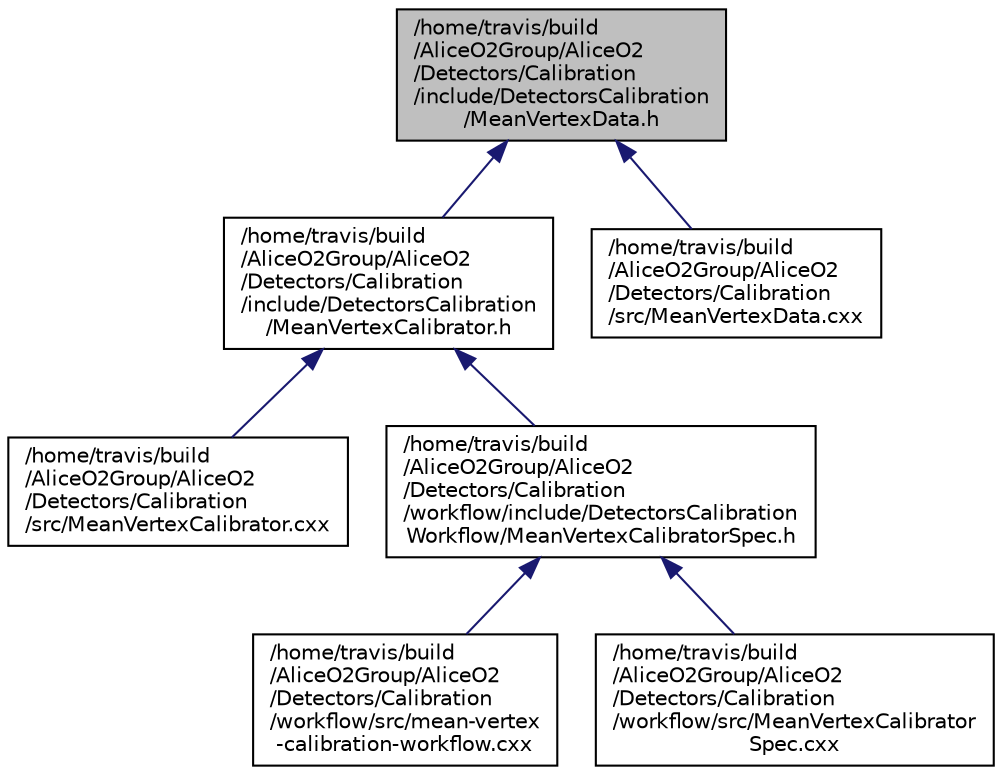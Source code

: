 digraph "/home/travis/build/AliceO2Group/AliceO2/Detectors/Calibration/include/DetectorsCalibration/MeanVertexData.h"
{
 // INTERACTIVE_SVG=YES
  bgcolor="transparent";
  edge [fontname="Helvetica",fontsize="10",labelfontname="Helvetica",labelfontsize="10"];
  node [fontname="Helvetica",fontsize="10",shape=record];
  Node31 [label="/home/travis/build\l/AliceO2Group/AliceO2\l/Detectors/Calibration\l/include/DetectorsCalibration\l/MeanVertexData.h",height=0.2,width=0.4,color="black", fillcolor="grey75", style="filled", fontcolor="black"];
  Node31 -> Node32 [dir="back",color="midnightblue",fontsize="10",style="solid",fontname="Helvetica"];
  Node32 [label="/home/travis/build\l/AliceO2Group/AliceO2\l/Detectors/Calibration\l/include/DetectorsCalibration\l/MeanVertexCalibrator.h",height=0.2,width=0.4,color="black",URL="$de/d56/MeanVertexCalibrator_8h.html"];
  Node32 -> Node33 [dir="back",color="midnightblue",fontsize="10",style="solid",fontname="Helvetica"];
  Node33 [label="/home/travis/build\l/AliceO2Group/AliceO2\l/Detectors/Calibration\l/src/MeanVertexCalibrator.cxx",height=0.2,width=0.4,color="black",URL="$d5/d39/MeanVertexCalibrator_8cxx.html"];
  Node32 -> Node34 [dir="back",color="midnightblue",fontsize="10",style="solid",fontname="Helvetica"];
  Node34 [label="/home/travis/build\l/AliceO2Group/AliceO2\l/Detectors/Calibration\l/workflow/include/DetectorsCalibration\lWorkflow/MeanVertexCalibratorSpec.h",height=0.2,width=0.4,color="black",URL="$d2/d6a/MeanVertexCalibratorSpec_8h.html",tooltip="Device to calibrate MeanVertex. "];
  Node34 -> Node35 [dir="back",color="midnightblue",fontsize="10",style="solid",fontname="Helvetica"];
  Node35 [label="/home/travis/build\l/AliceO2Group/AliceO2\l/Detectors/Calibration\l/workflow/src/mean-vertex\l-calibration-workflow.cxx",height=0.2,width=0.4,color="black",URL="$df/d9c/mean-vertex-calibration-workflow_8cxx.html"];
  Node34 -> Node36 [dir="back",color="midnightblue",fontsize="10",style="solid",fontname="Helvetica"];
  Node36 [label="/home/travis/build\l/AliceO2Group/AliceO2\l/Detectors/Calibration\l/workflow/src/MeanVertexCalibrator\lSpec.cxx",height=0.2,width=0.4,color="black",URL="$db/d3b/MeanVertexCalibratorSpec_8cxx.html"];
  Node31 -> Node37 [dir="back",color="midnightblue",fontsize="10",style="solid",fontname="Helvetica"];
  Node37 [label="/home/travis/build\l/AliceO2Group/AliceO2\l/Detectors/Calibration\l/src/MeanVertexData.cxx",height=0.2,width=0.4,color="black",URL="$db/d38/MeanVertexData_8cxx.html"];
}
